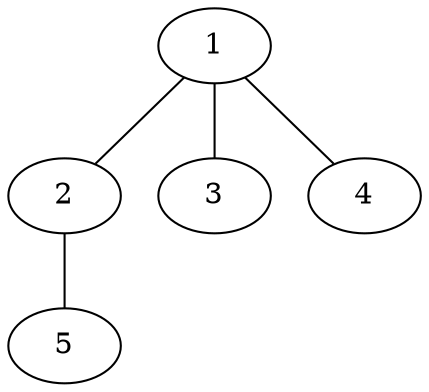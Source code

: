 graph molecule_2661 {
	1	 [chem=C];
	2	 [chem=O];
	1 -- 2	 [valence=1];
	3	 [chem=O];
	1 -- 3	 [valence=2];
	4	 [chem=H];
	1 -- 4	 [valence=1];
	5	 [chem=H];
	2 -- 5	 [valence=1];
}
